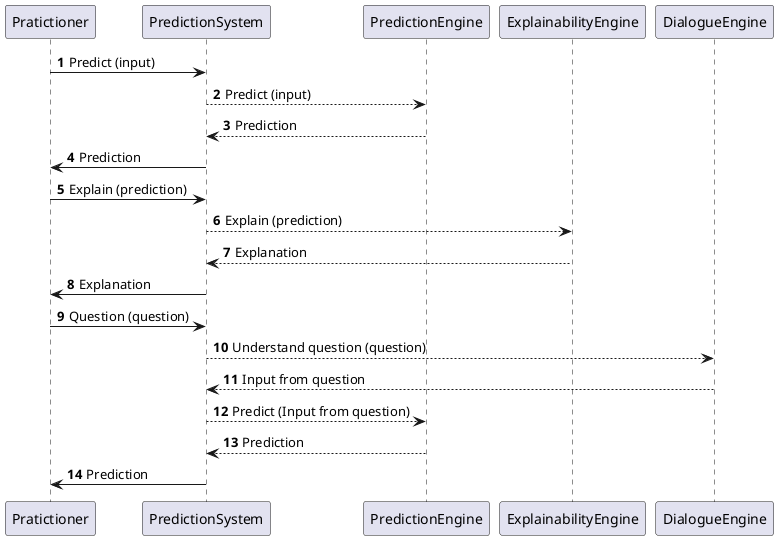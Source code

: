 @startuml
'https://plantuml.com/sequence-diagram

autonumber

Pratictioner -> PredictionSystem: Predict (input)
PredictionSystem --> PredictionEngine: Predict (input)
PredictionEngine --> PredictionSystem: Prediction
PredictionSystem -> Pratictioner: Prediction

Pratictioner -> PredictionSystem: Explain (prediction)
PredictionSystem --> ExplainabilityEngine: Explain (prediction)
ExplainabilityEngine --> PredictionSystem: Explanation
PredictionSystem -> Pratictioner: Explanation

Pratictioner -> PredictionSystem: Question (question)
PredictionSystem --> DialogueEngine: Understand question (question)
DialogueEngine --> PredictionSystem: Input from question
PredictionSystem --> PredictionEngine: Predict (Input from question)
PredictionEngine --> PredictionSystem: Prediction
PredictionSystem -> Pratictioner: Prediction

@enduml